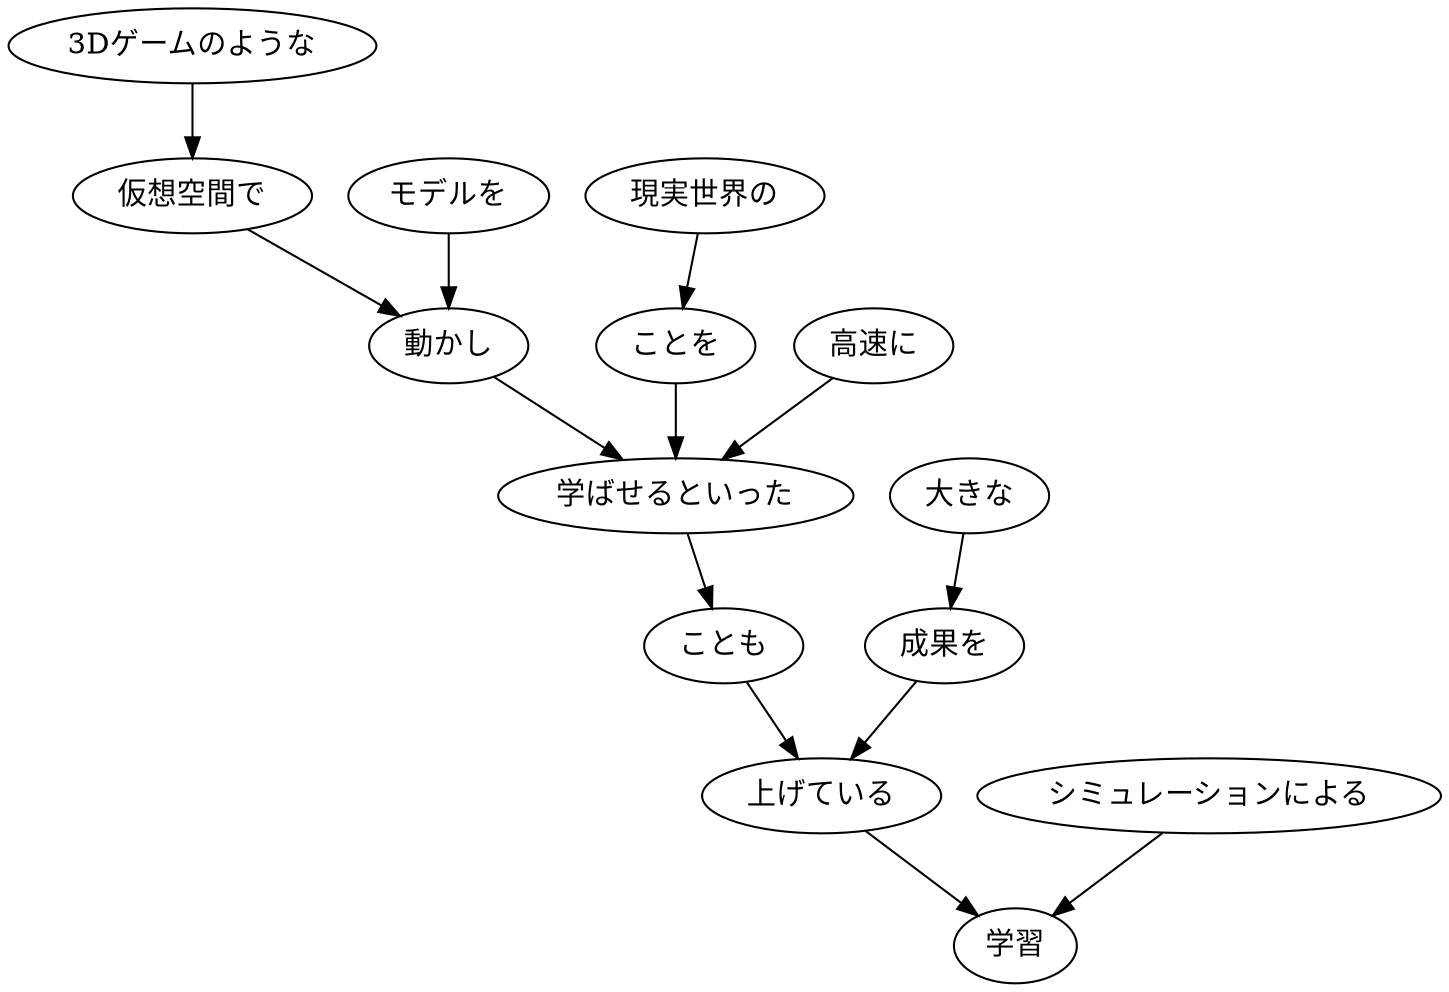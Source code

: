// ans44
digraph {
	0 [label="3Dゲームのような"]
	1 [label="仮想空間で"]
	0 -> 1
	1 [label="仮想空間で"]
	3 [label="動かし"]
	1 -> 3
	2 [label="モデルを"]
	3 [label="動かし"]
	2 -> 3
	3 [label="動かし"]
	7 [label="学ばせるといった"]
	3 -> 7
	4 [label="現実世界の"]
	5 [label="ことを"]
	4 -> 5
	5 [label="ことを"]
	7 [label="学ばせるといった"]
	5 -> 7
	6 [label="高速に"]
	7 [label="学ばせるといった"]
	6 -> 7
	7 [label="学ばせるといった"]
	8 [label="ことも"]
	7 -> 8
	8 [label="ことも"]
	11 [label="上げている"]
	8 -> 11
	9 [label="大きな"]
	10 [label="成果を"]
	9 -> 10
	10 [label="成果を"]
	11 [label="上げている"]
	10 -> 11
	11 [label="上げている"]
	13 [label="学習"]
	11 -> 13
	12 [label="シミュレーションによる"]
	13 [label="学習"]
	12 -> 13
}
